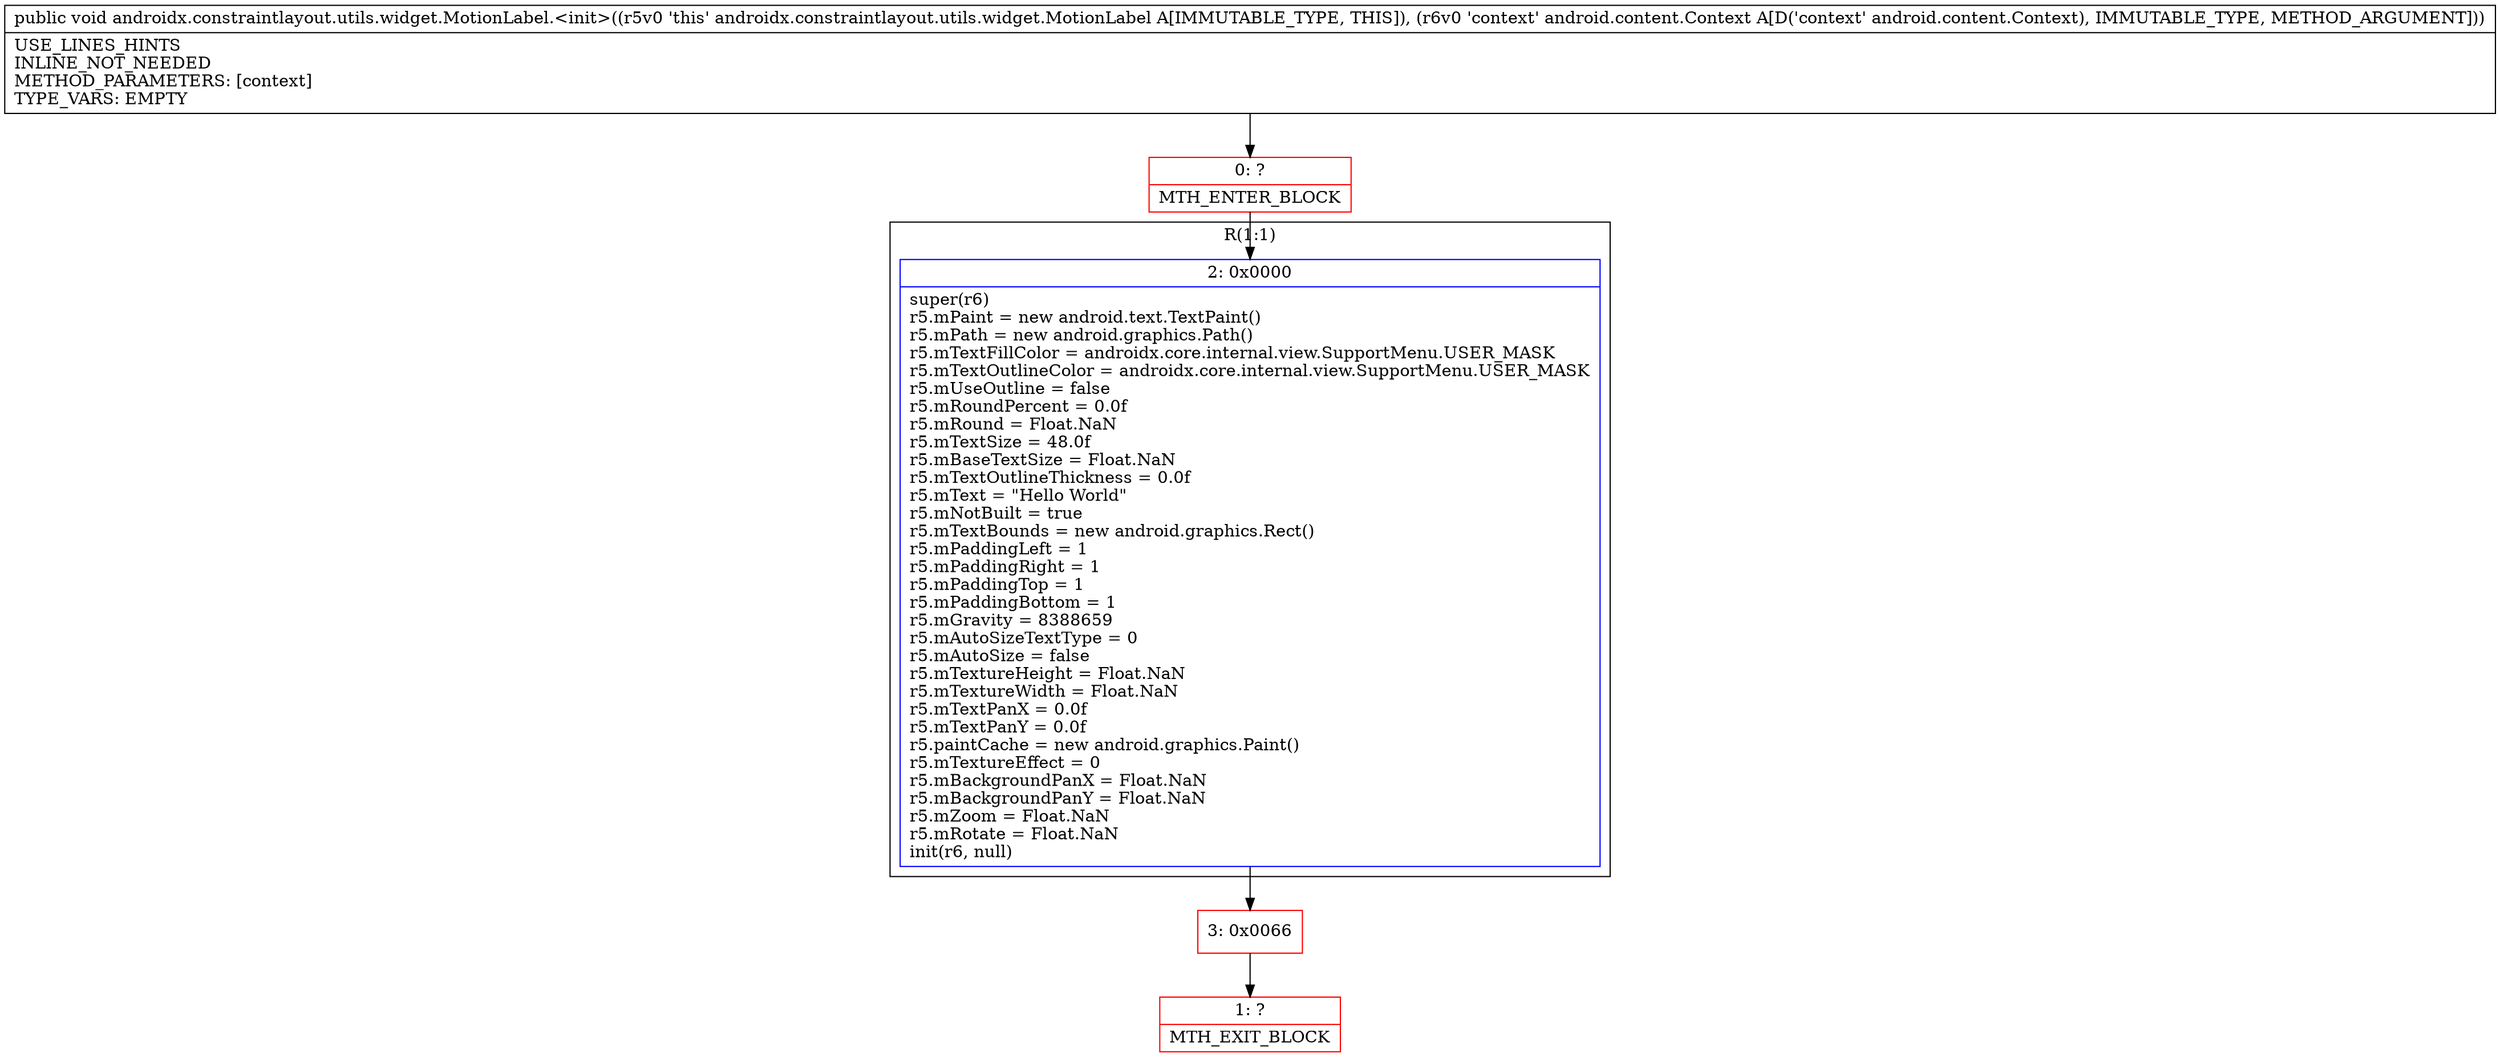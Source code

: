 digraph "CFG forandroidx.constraintlayout.utils.widget.MotionLabel.\<init\>(Landroid\/content\/Context;)V" {
subgraph cluster_Region_125663884 {
label = "R(1:1)";
node [shape=record,color=blue];
Node_2 [shape=record,label="{2\:\ 0x0000|super(r6)\lr5.mPaint = new android.text.TextPaint()\lr5.mPath = new android.graphics.Path()\lr5.mTextFillColor = androidx.core.internal.view.SupportMenu.USER_MASK\lr5.mTextOutlineColor = androidx.core.internal.view.SupportMenu.USER_MASK\lr5.mUseOutline = false\lr5.mRoundPercent = 0.0f\lr5.mRound = Float.NaN\lr5.mTextSize = 48.0f\lr5.mBaseTextSize = Float.NaN\lr5.mTextOutlineThickness = 0.0f\lr5.mText = \"Hello World\"\lr5.mNotBuilt = true\lr5.mTextBounds = new android.graphics.Rect()\lr5.mPaddingLeft = 1\lr5.mPaddingRight = 1\lr5.mPaddingTop = 1\lr5.mPaddingBottom = 1\lr5.mGravity = 8388659\lr5.mAutoSizeTextType = 0\lr5.mAutoSize = false\lr5.mTextureHeight = Float.NaN\lr5.mTextureWidth = Float.NaN\lr5.mTextPanX = 0.0f\lr5.mTextPanY = 0.0f\lr5.paintCache = new android.graphics.Paint()\lr5.mTextureEffect = 0\lr5.mBackgroundPanX = Float.NaN\lr5.mBackgroundPanY = Float.NaN\lr5.mZoom = Float.NaN\lr5.mRotate = Float.NaN\linit(r6, null)\l}"];
}
Node_0 [shape=record,color=red,label="{0\:\ ?|MTH_ENTER_BLOCK\l}"];
Node_3 [shape=record,color=red,label="{3\:\ 0x0066}"];
Node_1 [shape=record,color=red,label="{1\:\ ?|MTH_EXIT_BLOCK\l}"];
MethodNode[shape=record,label="{public void androidx.constraintlayout.utils.widget.MotionLabel.\<init\>((r5v0 'this' androidx.constraintlayout.utils.widget.MotionLabel A[IMMUTABLE_TYPE, THIS]), (r6v0 'context' android.content.Context A[D('context' android.content.Context), IMMUTABLE_TYPE, METHOD_ARGUMENT]))  | USE_LINES_HINTS\lINLINE_NOT_NEEDED\lMETHOD_PARAMETERS: [context]\lTYPE_VARS: EMPTY\l}"];
MethodNode -> Node_0;Node_2 -> Node_3;
Node_0 -> Node_2;
Node_3 -> Node_1;
}

